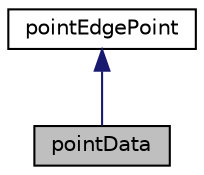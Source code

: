 digraph "pointData"
{
  bgcolor="transparent";
  edge [fontname="Helvetica",fontsize="10",labelfontname="Helvetica",labelfontsize="10"];
  node [fontname="Helvetica",fontsize="10",shape=record];
  Node1 [label="pointData",height=0.2,width=0.4,color="black", fillcolor="grey75", style="filled", fontcolor="black"];
  Node2 -> Node1 [dir="back",color="midnightblue",fontsize="10",style="solid",fontname="Helvetica"];
  Node2 [label="pointEdgePoint",height=0.2,width=0.4,color="black",URL="$a01920.html",tooltip="Holds information regarding nearest wall point. Used in PointEdgeWave. (so not standard FaceCellWave)..."];
}
